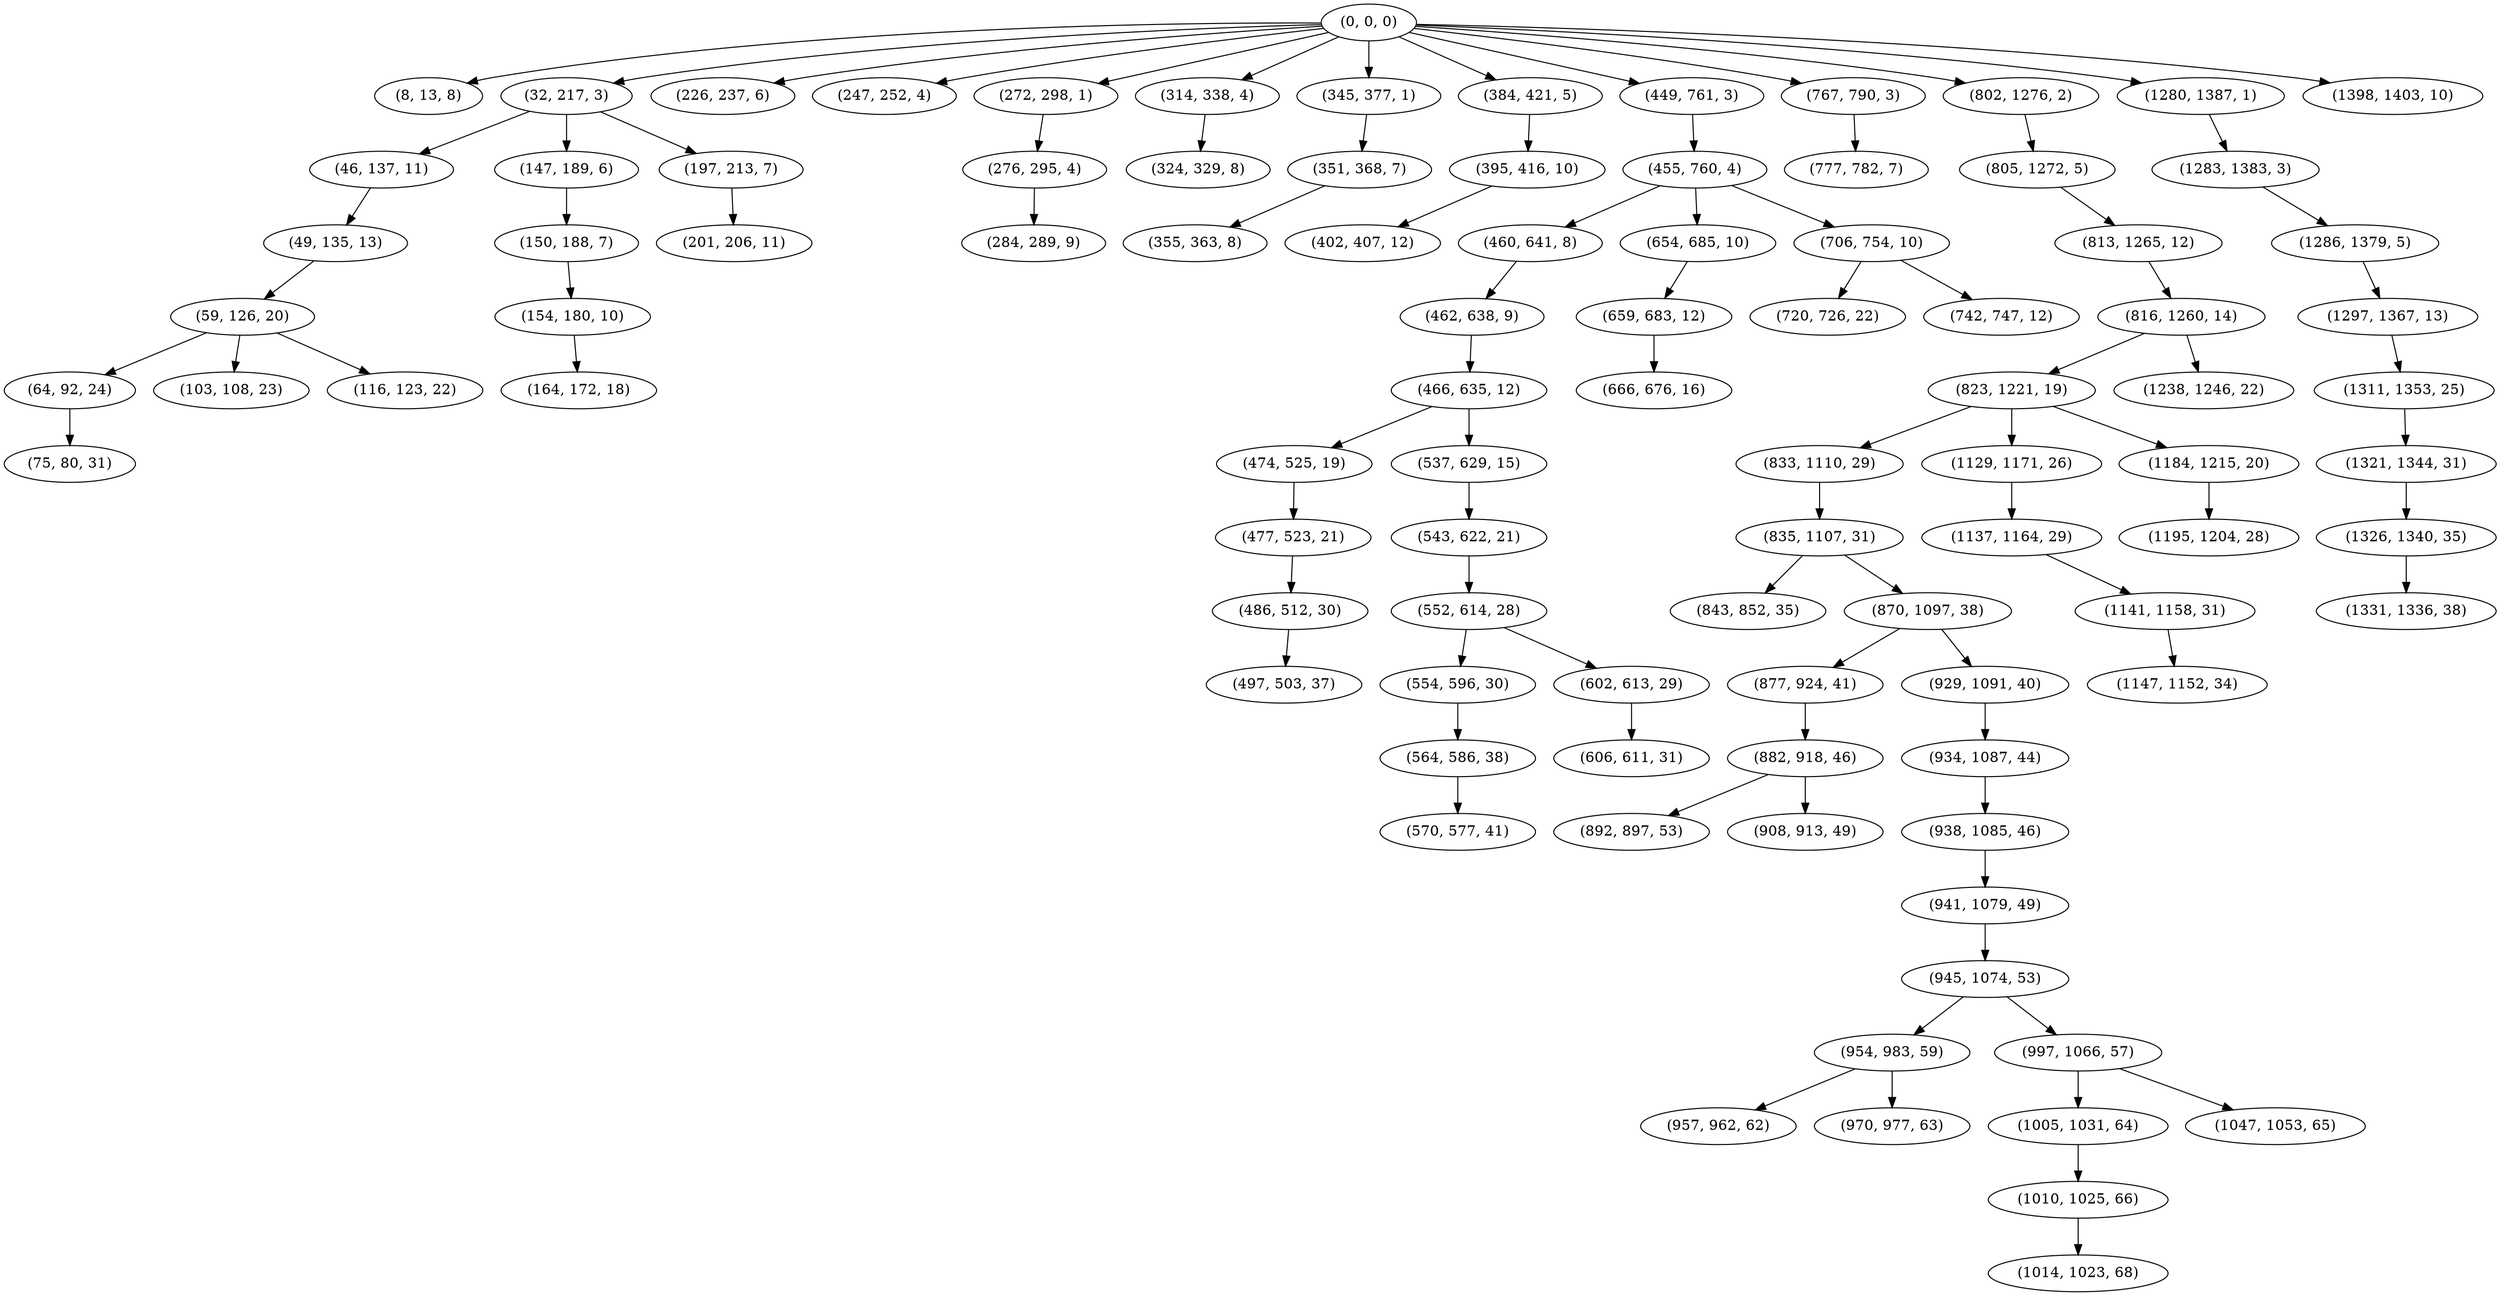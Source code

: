 digraph tree {
    "(0, 0, 0)";
    "(8, 13, 8)";
    "(32, 217, 3)";
    "(46, 137, 11)";
    "(49, 135, 13)";
    "(59, 126, 20)";
    "(64, 92, 24)";
    "(75, 80, 31)";
    "(103, 108, 23)";
    "(116, 123, 22)";
    "(147, 189, 6)";
    "(150, 188, 7)";
    "(154, 180, 10)";
    "(164, 172, 18)";
    "(197, 213, 7)";
    "(201, 206, 11)";
    "(226, 237, 6)";
    "(247, 252, 4)";
    "(272, 298, 1)";
    "(276, 295, 4)";
    "(284, 289, 9)";
    "(314, 338, 4)";
    "(324, 329, 8)";
    "(345, 377, 1)";
    "(351, 368, 7)";
    "(355, 363, 8)";
    "(384, 421, 5)";
    "(395, 416, 10)";
    "(402, 407, 12)";
    "(449, 761, 3)";
    "(455, 760, 4)";
    "(460, 641, 8)";
    "(462, 638, 9)";
    "(466, 635, 12)";
    "(474, 525, 19)";
    "(477, 523, 21)";
    "(486, 512, 30)";
    "(497, 503, 37)";
    "(537, 629, 15)";
    "(543, 622, 21)";
    "(552, 614, 28)";
    "(554, 596, 30)";
    "(564, 586, 38)";
    "(570, 577, 41)";
    "(602, 613, 29)";
    "(606, 611, 31)";
    "(654, 685, 10)";
    "(659, 683, 12)";
    "(666, 676, 16)";
    "(706, 754, 10)";
    "(720, 726, 22)";
    "(742, 747, 12)";
    "(767, 790, 3)";
    "(777, 782, 7)";
    "(802, 1276, 2)";
    "(805, 1272, 5)";
    "(813, 1265, 12)";
    "(816, 1260, 14)";
    "(823, 1221, 19)";
    "(833, 1110, 29)";
    "(835, 1107, 31)";
    "(843, 852, 35)";
    "(870, 1097, 38)";
    "(877, 924, 41)";
    "(882, 918, 46)";
    "(892, 897, 53)";
    "(908, 913, 49)";
    "(929, 1091, 40)";
    "(934, 1087, 44)";
    "(938, 1085, 46)";
    "(941, 1079, 49)";
    "(945, 1074, 53)";
    "(954, 983, 59)";
    "(957, 962, 62)";
    "(970, 977, 63)";
    "(997, 1066, 57)";
    "(1005, 1031, 64)";
    "(1010, 1025, 66)";
    "(1014, 1023, 68)";
    "(1047, 1053, 65)";
    "(1129, 1171, 26)";
    "(1137, 1164, 29)";
    "(1141, 1158, 31)";
    "(1147, 1152, 34)";
    "(1184, 1215, 20)";
    "(1195, 1204, 28)";
    "(1238, 1246, 22)";
    "(1280, 1387, 1)";
    "(1283, 1383, 3)";
    "(1286, 1379, 5)";
    "(1297, 1367, 13)";
    "(1311, 1353, 25)";
    "(1321, 1344, 31)";
    "(1326, 1340, 35)";
    "(1331, 1336, 38)";
    "(1398, 1403, 10)";
    "(0, 0, 0)" -> "(8, 13, 8)";
    "(0, 0, 0)" -> "(32, 217, 3)";
    "(0, 0, 0)" -> "(226, 237, 6)";
    "(0, 0, 0)" -> "(247, 252, 4)";
    "(0, 0, 0)" -> "(272, 298, 1)";
    "(0, 0, 0)" -> "(314, 338, 4)";
    "(0, 0, 0)" -> "(345, 377, 1)";
    "(0, 0, 0)" -> "(384, 421, 5)";
    "(0, 0, 0)" -> "(449, 761, 3)";
    "(0, 0, 0)" -> "(767, 790, 3)";
    "(0, 0, 0)" -> "(802, 1276, 2)";
    "(0, 0, 0)" -> "(1280, 1387, 1)";
    "(0, 0, 0)" -> "(1398, 1403, 10)";
    "(32, 217, 3)" -> "(46, 137, 11)";
    "(32, 217, 3)" -> "(147, 189, 6)";
    "(32, 217, 3)" -> "(197, 213, 7)";
    "(46, 137, 11)" -> "(49, 135, 13)";
    "(49, 135, 13)" -> "(59, 126, 20)";
    "(59, 126, 20)" -> "(64, 92, 24)";
    "(59, 126, 20)" -> "(103, 108, 23)";
    "(59, 126, 20)" -> "(116, 123, 22)";
    "(64, 92, 24)" -> "(75, 80, 31)";
    "(147, 189, 6)" -> "(150, 188, 7)";
    "(150, 188, 7)" -> "(154, 180, 10)";
    "(154, 180, 10)" -> "(164, 172, 18)";
    "(197, 213, 7)" -> "(201, 206, 11)";
    "(272, 298, 1)" -> "(276, 295, 4)";
    "(276, 295, 4)" -> "(284, 289, 9)";
    "(314, 338, 4)" -> "(324, 329, 8)";
    "(345, 377, 1)" -> "(351, 368, 7)";
    "(351, 368, 7)" -> "(355, 363, 8)";
    "(384, 421, 5)" -> "(395, 416, 10)";
    "(395, 416, 10)" -> "(402, 407, 12)";
    "(449, 761, 3)" -> "(455, 760, 4)";
    "(455, 760, 4)" -> "(460, 641, 8)";
    "(455, 760, 4)" -> "(654, 685, 10)";
    "(455, 760, 4)" -> "(706, 754, 10)";
    "(460, 641, 8)" -> "(462, 638, 9)";
    "(462, 638, 9)" -> "(466, 635, 12)";
    "(466, 635, 12)" -> "(474, 525, 19)";
    "(466, 635, 12)" -> "(537, 629, 15)";
    "(474, 525, 19)" -> "(477, 523, 21)";
    "(477, 523, 21)" -> "(486, 512, 30)";
    "(486, 512, 30)" -> "(497, 503, 37)";
    "(537, 629, 15)" -> "(543, 622, 21)";
    "(543, 622, 21)" -> "(552, 614, 28)";
    "(552, 614, 28)" -> "(554, 596, 30)";
    "(552, 614, 28)" -> "(602, 613, 29)";
    "(554, 596, 30)" -> "(564, 586, 38)";
    "(564, 586, 38)" -> "(570, 577, 41)";
    "(602, 613, 29)" -> "(606, 611, 31)";
    "(654, 685, 10)" -> "(659, 683, 12)";
    "(659, 683, 12)" -> "(666, 676, 16)";
    "(706, 754, 10)" -> "(720, 726, 22)";
    "(706, 754, 10)" -> "(742, 747, 12)";
    "(767, 790, 3)" -> "(777, 782, 7)";
    "(802, 1276, 2)" -> "(805, 1272, 5)";
    "(805, 1272, 5)" -> "(813, 1265, 12)";
    "(813, 1265, 12)" -> "(816, 1260, 14)";
    "(816, 1260, 14)" -> "(823, 1221, 19)";
    "(816, 1260, 14)" -> "(1238, 1246, 22)";
    "(823, 1221, 19)" -> "(833, 1110, 29)";
    "(823, 1221, 19)" -> "(1129, 1171, 26)";
    "(823, 1221, 19)" -> "(1184, 1215, 20)";
    "(833, 1110, 29)" -> "(835, 1107, 31)";
    "(835, 1107, 31)" -> "(843, 852, 35)";
    "(835, 1107, 31)" -> "(870, 1097, 38)";
    "(870, 1097, 38)" -> "(877, 924, 41)";
    "(870, 1097, 38)" -> "(929, 1091, 40)";
    "(877, 924, 41)" -> "(882, 918, 46)";
    "(882, 918, 46)" -> "(892, 897, 53)";
    "(882, 918, 46)" -> "(908, 913, 49)";
    "(929, 1091, 40)" -> "(934, 1087, 44)";
    "(934, 1087, 44)" -> "(938, 1085, 46)";
    "(938, 1085, 46)" -> "(941, 1079, 49)";
    "(941, 1079, 49)" -> "(945, 1074, 53)";
    "(945, 1074, 53)" -> "(954, 983, 59)";
    "(945, 1074, 53)" -> "(997, 1066, 57)";
    "(954, 983, 59)" -> "(957, 962, 62)";
    "(954, 983, 59)" -> "(970, 977, 63)";
    "(997, 1066, 57)" -> "(1005, 1031, 64)";
    "(997, 1066, 57)" -> "(1047, 1053, 65)";
    "(1005, 1031, 64)" -> "(1010, 1025, 66)";
    "(1010, 1025, 66)" -> "(1014, 1023, 68)";
    "(1129, 1171, 26)" -> "(1137, 1164, 29)";
    "(1137, 1164, 29)" -> "(1141, 1158, 31)";
    "(1141, 1158, 31)" -> "(1147, 1152, 34)";
    "(1184, 1215, 20)" -> "(1195, 1204, 28)";
    "(1280, 1387, 1)" -> "(1283, 1383, 3)";
    "(1283, 1383, 3)" -> "(1286, 1379, 5)";
    "(1286, 1379, 5)" -> "(1297, 1367, 13)";
    "(1297, 1367, 13)" -> "(1311, 1353, 25)";
    "(1311, 1353, 25)" -> "(1321, 1344, 31)";
    "(1321, 1344, 31)" -> "(1326, 1340, 35)";
    "(1326, 1340, 35)" -> "(1331, 1336, 38)";
}
